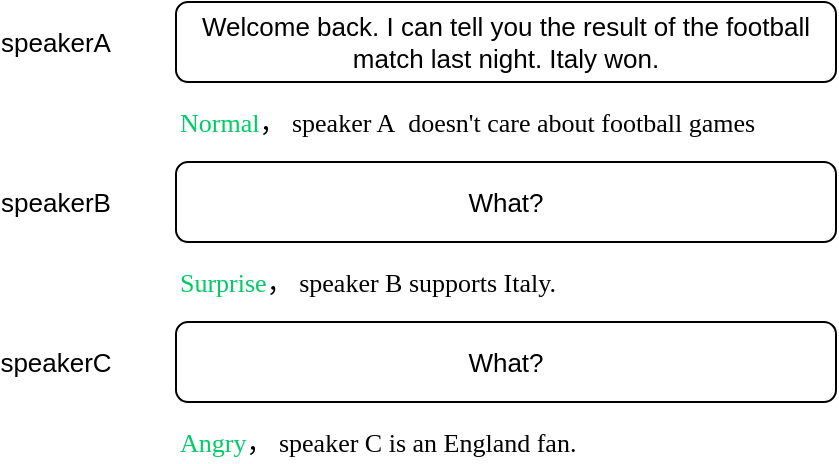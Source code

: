 <mxfile version="14.9.6" type="github">
  <diagram id="i0Af82ZyTuMwnxjFkq-9" name="Page-1">
    <mxGraphModel dx="1215" dy="664" grid="1" gridSize="10" guides="1" tooltips="1" connect="1" arrows="1" fold="1" page="1" pageScale="1" pageWidth="827" pageHeight="1169" math="0" shadow="0">
      <root>
        <mxCell id="0" />
        <mxCell id="1" parent="0" />
        <mxCell id="JeUtmd3OCTLK-V0aQEGP-1" value="Welcome back. I can tell you the result of the football match last night. Italy won." style="rounded=1;whiteSpace=wrap;html=1;fontSize=13;" vertex="1" parent="1">
          <mxGeometry x="320" y="200" width="330" height="40" as="geometry" />
        </mxCell>
        <mxCell id="JeUtmd3OCTLK-V0aQEGP-2" value="What?" style="rounded=1;whiteSpace=wrap;html=1;fontSize=13;" vertex="1" parent="1">
          <mxGeometry x="320" y="280" width="330" height="40" as="geometry" />
        </mxCell>
        <mxCell id="JeUtmd3OCTLK-V0aQEGP-3" value="What?" style="rounded=1;whiteSpace=wrap;html=1;fontSize=13;" vertex="1" parent="1">
          <mxGeometry x="320" y="360" width="330" height="40" as="geometry" />
        </mxCell>
        <mxCell id="JeUtmd3OCTLK-V0aQEGP-8" value="&lt;font face=&quot;Times New Roman&quot; style=&quot;font-size: 13px;&quot;&gt;&lt;font color=&quot;#00cc66&quot; style=&quot;font-size: 13px;&quot;&gt;Normal&lt;/font&gt;， speaker A&amp;nbsp; doesn&#39;t care about football games&lt;/font&gt;" style="text;html=1;strokeColor=none;fillColor=none;align=left;verticalAlign=middle;whiteSpace=wrap;rounded=0;fontSize=13;" vertex="1" parent="1">
          <mxGeometry x="320" y="250" width="330" height="20" as="geometry" />
        </mxCell>
        <mxCell id="JeUtmd3OCTLK-V0aQEGP-9" value="speakerA" style="text;html=1;strokeColor=none;fillColor=none;align=center;verticalAlign=middle;whiteSpace=wrap;rounded=0;fontSize=13;" vertex="1" parent="1">
          <mxGeometry x="240" y="210" width="40" height="20" as="geometry" />
        </mxCell>
        <mxCell id="JeUtmd3OCTLK-V0aQEGP-11" value="speakerB" style="text;html=1;strokeColor=none;fillColor=none;align=center;verticalAlign=middle;whiteSpace=wrap;rounded=0;fontSize=13;" vertex="1" parent="1">
          <mxGeometry x="240" y="290" width="40" height="20" as="geometry" />
        </mxCell>
        <mxCell id="JeUtmd3OCTLK-V0aQEGP-12" value="speakerC" style="text;html=1;strokeColor=none;fillColor=none;align=center;verticalAlign=middle;whiteSpace=wrap;rounded=0;fontSize=13;" vertex="1" parent="1">
          <mxGeometry x="240" y="370" width="40" height="20" as="geometry" />
        </mxCell>
        <mxCell id="JeUtmd3OCTLK-V0aQEGP-13" value="&lt;font face=&quot;Times New Roman&quot; style=&quot;font-size: 13px;&quot;&gt;&lt;font color=&quot;#00cc66&quot; style=&quot;font-size: 13px;&quot;&gt;Surprise&lt;/font&gt;， speaker B supports Italy.&lt;/font&gt;" style="text;html=1;strokeColor=none;fillColor=none;align=left;verticalAlign=middle;whiteSpace=wrap;rounded=0;fontSize=13;" vertex="1" parent="1">
          <mxGeometry x="320" y="330" width="330" height="20" as="geometry" />
        </mxCell>
        <mxCell id="JeUtmd3OCTLK-V0aQEGP-14" value="&lt;font face=&quot;Times New Roman&quot; style=&quot;font-size: 13px;&quot;&gt;&lt;font color=&quot;#00cc66&quot; style=&quot;font-size: 13px;&quot;&gt;Angry&lt;/font&gt;， speaker C is an England fan.&lt;/font&gt;" style="text;html=1;strokeColor=none;fillColor=none;align=left;verticalAlign=middle;whiteSpace=wrap;rounded=0;fontSize=13;" vertex="1" parent="1">
          <mxGeometry x="320" y="410" width="330" height="20" as="geometry" />
        </mxCell>
      </root>
    </mxGraphModel>
  </diagram>
</mxfile>

